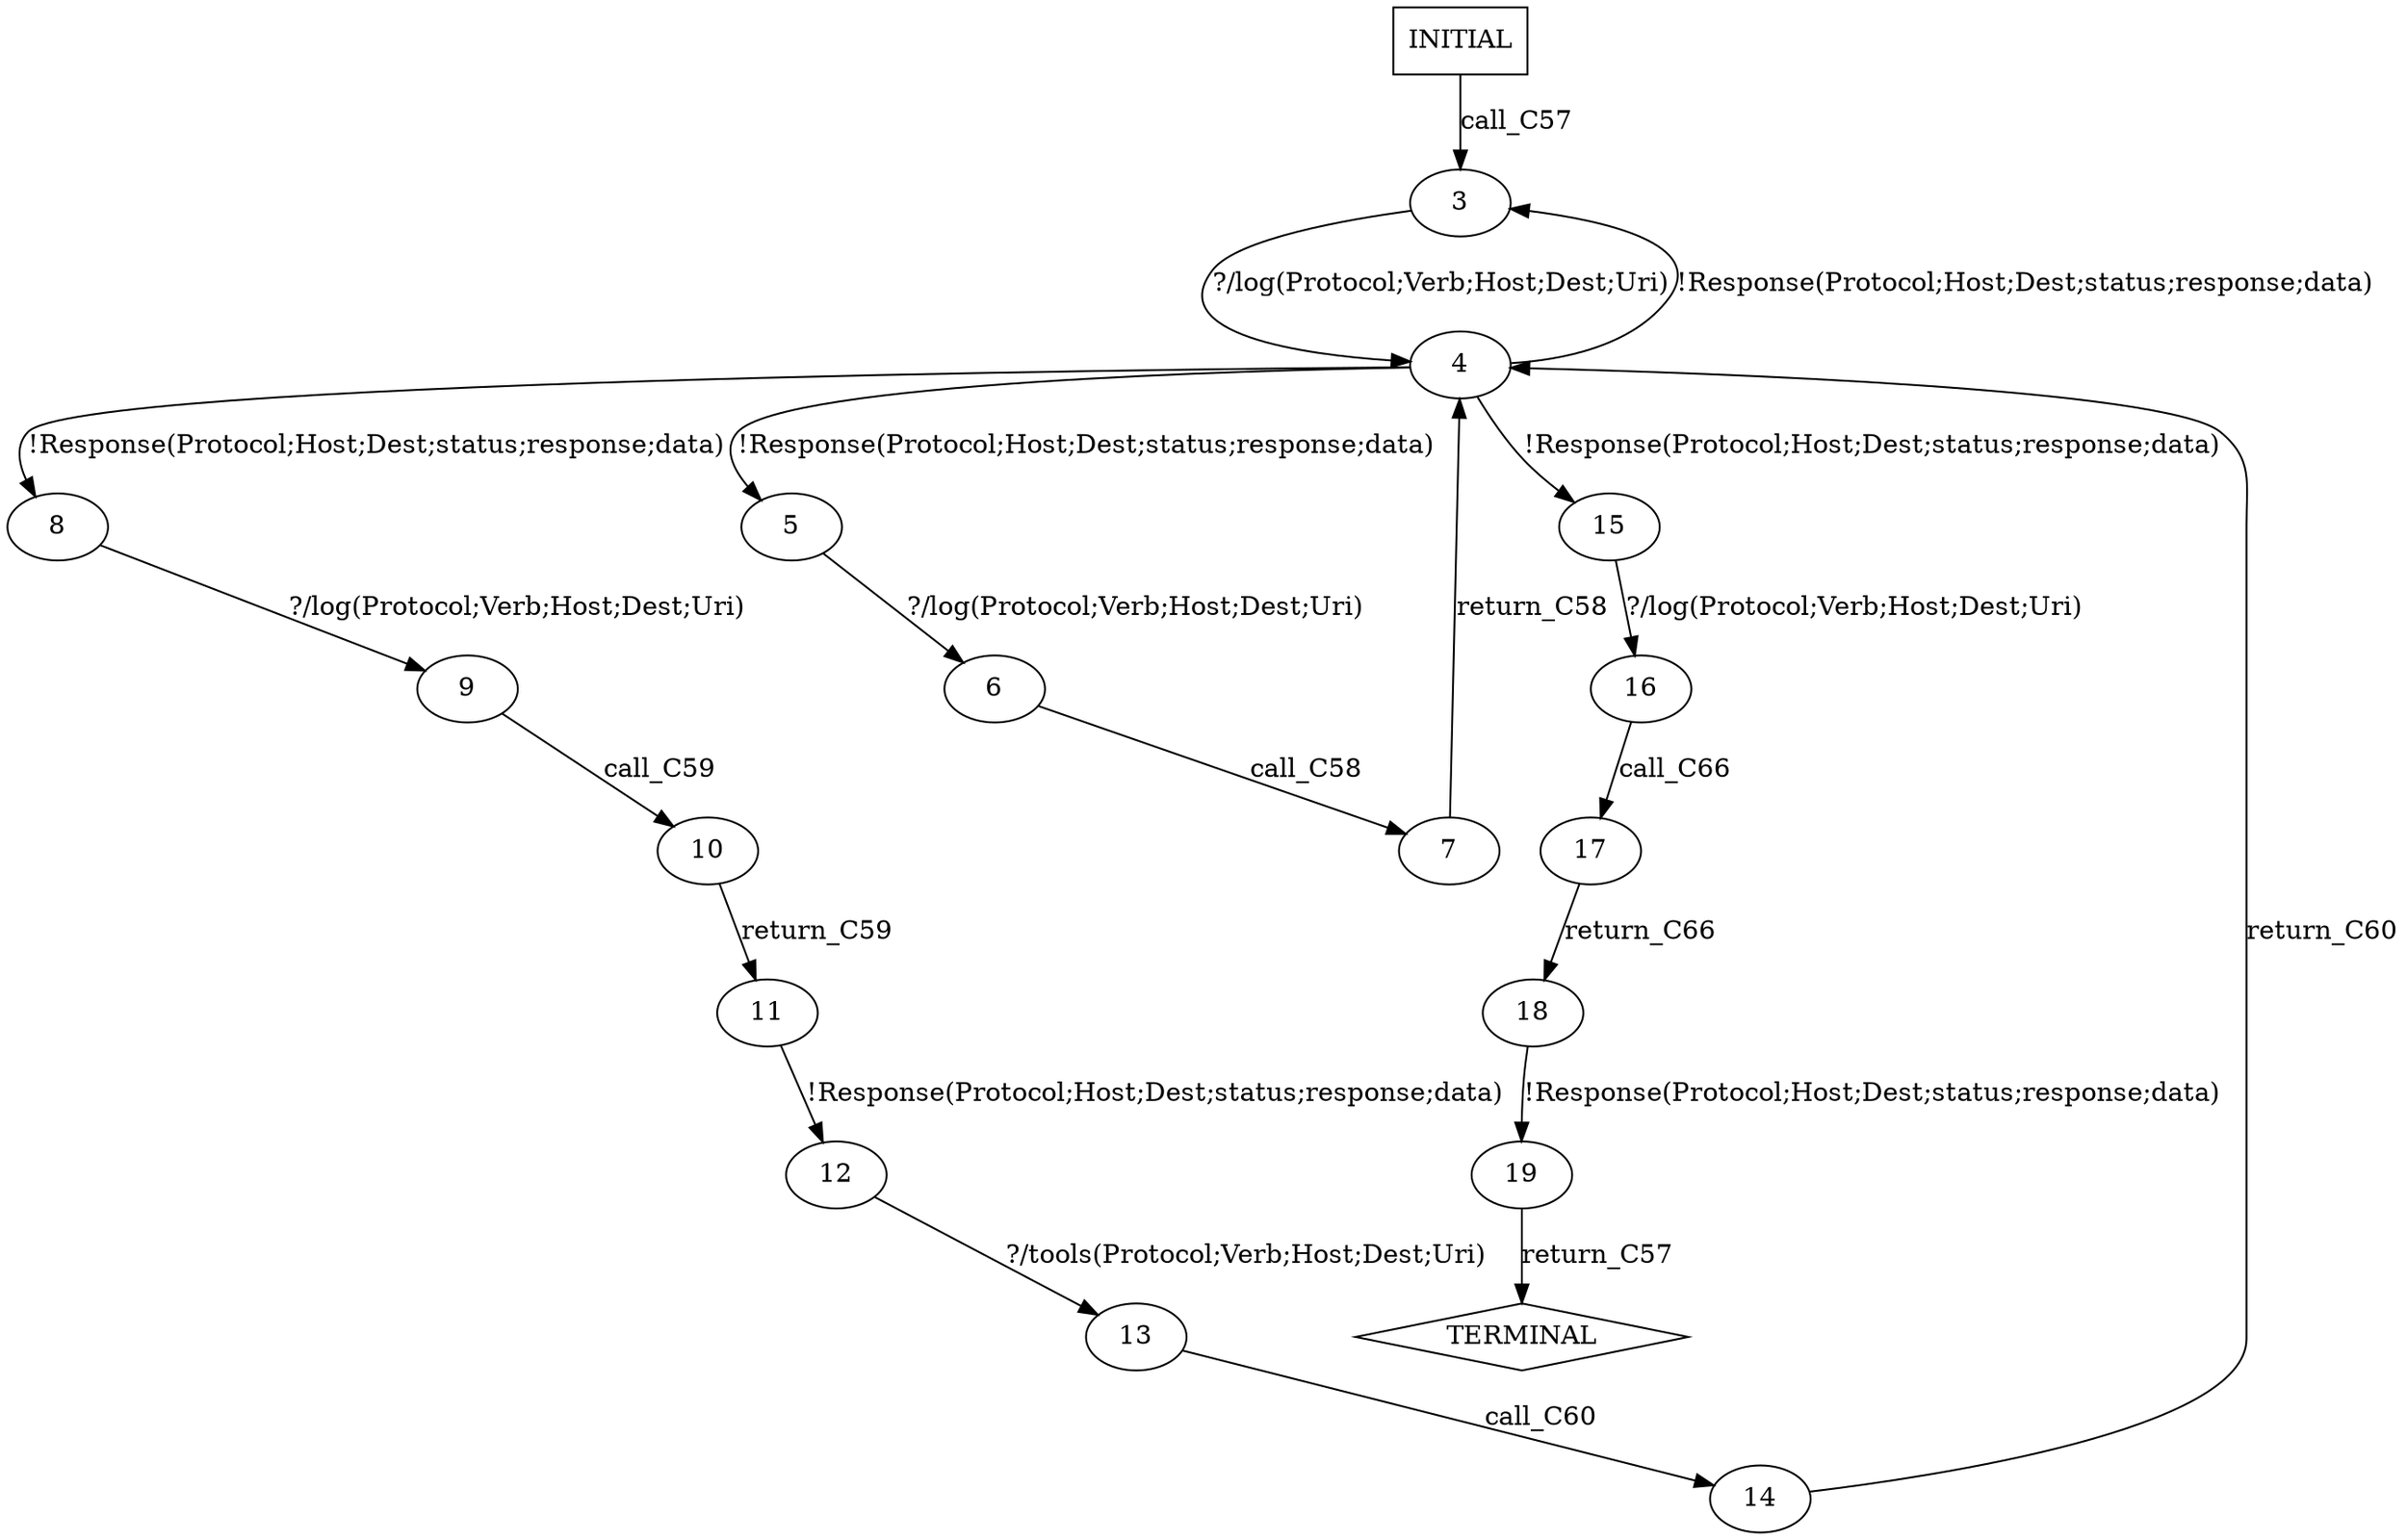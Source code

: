 digraph G {
  0 [label="INITIAL",shape=box];
  1 [label="TERMINAL",shape=diamond];
  3 [label="3"];
  4 [label="4"];
  5 [label="5"];
  6 [label="6"];
  7 [label="7"];
  8 [label="8"];
  9 [label="9"];
  10 [label="10"];
  11 [label="11"];
  12 [label="12"];
  13 [label="13"];
  14 [label="14"];
  15 [label="15"];
  16 [label="16"];
  17 [label="17"];
  18 [label="18"];
  19 [label="19"];
0->3  [label="call_C57"];
3->4 [label="?/log(Protocol;Verb;Host;Dest;Uri)"];
4->15 [label="!Response(Protocol;Host;Dest;status;response;data)"];
4->3 [label="!Response(Protocol;Host;Dest;status;response;data)"];
4->5 [label="!Response(Protocol;Host;Dest;status;response;data)"];
4->8 [label="!Response(Protocol;Host;Dest;status;response;data)"];
5->6 [label="?/log(Protocol;Verb;Host;Dest;Uri)"];
6->7  [label="call_C58"];
7->4  [label="return_C58"];
8->9 [label="?/log(Protocol;Verb;Host;Dest;Uri)"];
9->10  [label="call_C59"];
10->11  [label="return_C59"];
11->12 [label="!Response(Protocol;Host;Dest;status;response;data)"];
12->13 [label="?/tools(Protocol;Verb;Host;Dest;Uri)"];
13->14  [label="call_C60"];
14->4  [label="return_C60"];
15->16 [label="?/log(Protocol;Verb;Host;Dest;Uri)"];
16->17  [label="call_C66"];
17->18  [label="return_C66"];
18->19 [label="!Response(Protocol;Host;Dest;status;response;data)"];
19->1  [label="return_C57"];
}
